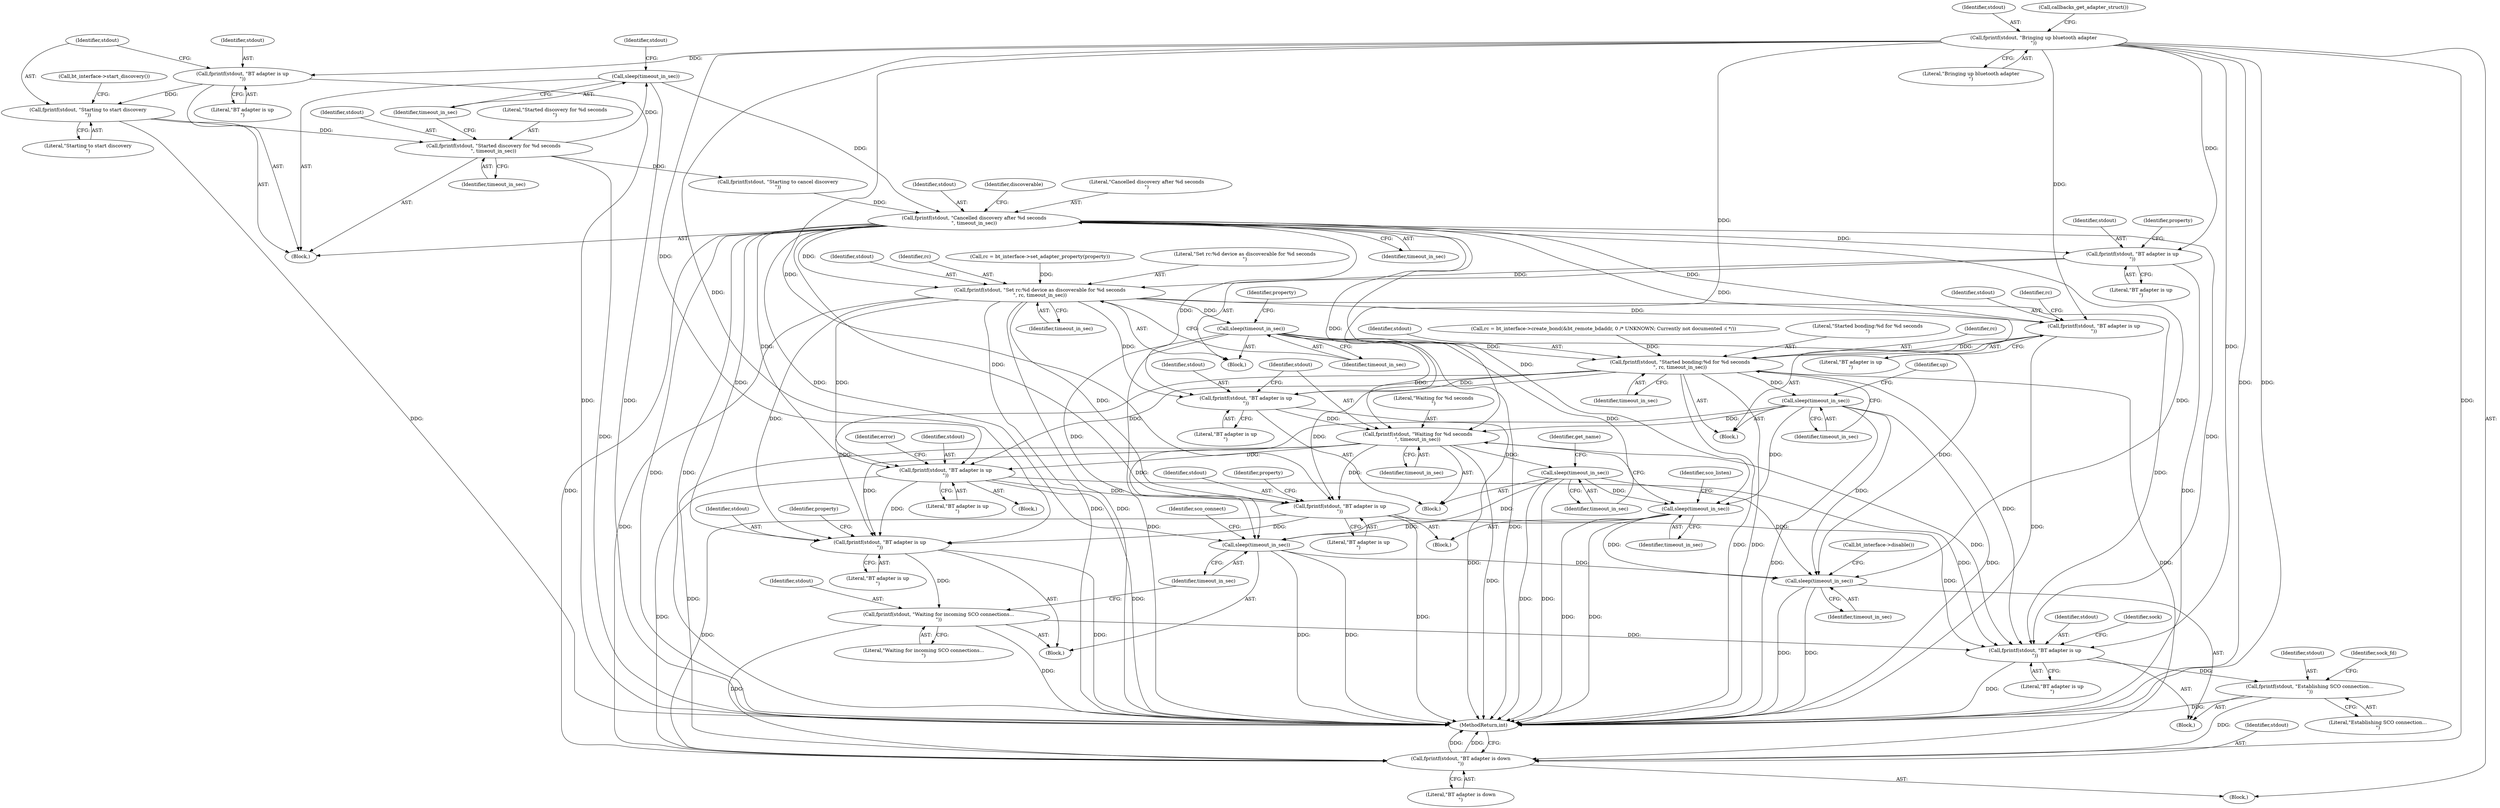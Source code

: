 digraph "0_Android_37c88107679d36c419572732b4af6e18bb2f7dce_6@API" {
"1000213" [label="(Call,sleep(timeout_in_sec))"];
"1000209" [label="(Call,fprintf(stdout, \"Started discovery for %d seconds\n\", timeout_in_sec))"];
"1000203" [label="(Call,fprintf(stdout, \"Starting to start discovery\n\"))"];
"1000200" [label="(Call,fprintf(stdout, \"BT adapter is up\n\"))"];
"1000181" [label="(Call,fprintf(stdout, \"Bringing up bluetooth adapter\n\"))"];
"1000221" [label="(Call,fprintf(stdout, \"Cancelled discovery after %d seconds\n\", timeout_in_sec))"];
"1000231" [label="(Call,fprintf(stdout, \"BT adapter is up\n\"))"];
"1000244" [label="(Call,fprintf(stdout, \"Set rc:%d device as discoverable for %d seconds\n\", rc, timeout_in_sec))"];
"1000249" [label="(Call,sleep(timeout_in_sec))"];
"1000279" [label="(Call,fprintf(stdout, \"Started bonding:%d for %d seconds\n\", rc, timeout_in_sec))"];
"1000284" [label="(Call,sleep(timeout_in_sec))"];
"1000295" [label="(Call,fprintf(stdout, \"Waiting for %d seconds\n\", timeout_in_sec))"];
"1000299" [label="(Call,sleep(timeout_in_sec))"];
"1000399" [label="(Call,sleep(timeout_in_sec))"];
"1000483" [label="(Call,sleep(timeout_in_sec))"];
"1000570" [label="(Call,sleep(timeout_in_sec))"];
"1000307" [label="(Call,fprintf(stdout, \"BT adapter is up\n\"))"];
"1000353" [label="(Call,fprintf(stdout, \"BT adapter is up\n\"))"];
"1000407" [label="(Call,fprintf(stdout, \"BT adapter is up\n\"))"];
"1000480" [label="(Call,fprintf(stdout, \"Waiting for incoming SCO connections...\n\"))"];
"1000501" [label="(Call,fprintf(stdout, \"BT adapter is up\n\"))"];
"1000541" [label="(Call,fprintf(stdout, \"Establishing SCO connection...\n\"))"];
"1000575" [label="(Call,fprintf(stdout, \"BT adapter is down\n\"))"];
"1000292" [label="(Call,fprintf(stdout, \"BT adapter is up\n\"))"];
"1000269" [label="(Call,fprintf(stdout, \"BT adapter is up\n\"))"];
"1000231" [label="(Call,fprintf(stdout, \"BT adapter is up\n\"))"];
"1000541" [label="(Call,fprintf(stdout, \"Establishing SCO connection...\n\"))"];
"1000269" [label="(Call,fprintf(stdout, \"BT adapter is up\n\"))"];
"1000355" [label="(Literal,\"BT adapter is up\n\")"];
"1000482" [label="(Literal,\"Waiting for incoming SCO connections...\n\")"];
"1000200" [label="(Call,fprintf(stdout, \"BT adapter is up\n\"))"];
"1000222" [label="(Identifier,stdout)"];
"1000284" [label="(Call,sleep(timeout_in_sec))"];
"1000481" [label="(Identifier,stdout)"];
"1000207" [label="(Call,bt_interface->start_discovery())"];
"1000573" [label="(Call,bt_interface->disable())"];
"1000249" [label="(Call,sleep(timeout_in_sec))"];
"1000484" [label="(Identifier,timeout_in_sec)"];
"1000283" [label="(Identifier,timeout_in_sec)"];
"1000543" [label="(Literal,\"Establishing SCO connection...\n\")"];
"1000486" [label="(Identifier,sco_connect)"];
"1000210" [label="(Identifier,stdout)"];
"1000487" [label="(Block,)"];
"1000246" [label="(Literal,\"Set rc:%d device as discoverable for %d seconds\n\")"];
"1000212" [label="(Identifier,timeout_in_sec)"];
"1000309" [label="(Literal,\"BT adapter is up\n\")"];
"1000271" [label="(Literal,\"BT adapter is up\n\")"];
"1000292" [label="(Call,fprintf(stdout, \"BT adapter is up\n\"))"];
"1000280" [label="(Identifier,stdout)"];
"1000403" [label="(Block,)"];
"1000245" [label="(Identifier,stdout)"];
"1000227" [label="(Block,)"];
"1000501" [label="(Call,fprintf(stdout, \"BT adapter is up\n\"))"];
"1000303" [label="(Block,)"];
"1000205" [label="(Literal,\"Starting to start discovery\n\")"];
"1000407" [label="(Call,fprintf(stdout, \"BT adapter is up\n\"))"];
"1000313" [label="(Identifier,error)"];
"1000203" [label="(Call,fprintf(stdout, \"Starting to start discovery\n\"))"];
"1000226" [label="(Identifier,discoverable)"];
"1000287" [label="(Identifier,up)"];
"1000244" [label="(Call,fprintf(stdout, \"Set rc:%d device as discoverable for %d seconds\n\", rc, timeout_in_sec))"];
"1000358" [label="(Identifier,property)"];
"1000202" [label="(Literal,\"BT adapter is up\n\")"];
"1000302" [label="(Identifier,get_name)"];
"1000308" [label="(Identifier,stdout)"];
"1000216" [label="(Identifier,stdout)"];
"1000285" [label="(Identifier,timeout_in_sec)"];
"1000247" [label="(Identifier,rc)"];
"1000576" [label="(Identifier,stdout)"];
"1000250" [label="(Identifier,timeout_in_sec)"];
"1000273" [label="(Call,rc = bt_interface->create_bond(&bt_remote_bdaddr, 0 /* UNKNOWN; Currently not documented :( */))"];
"1000288" [label="(Block,)"];
"1000232" [label="(Identifier,stdout)"];
"1000183" [label="(Literal,\"Bringing up bluetooth adapter\n\")"];
"1000575" [label="(Call,fprintf(stdout, \"BT adapter is down\n\"))"];
"1000307" [label="(Call,fprintf(stdout, \"BT adapter is up\n\"))"];
"1000270" [label="(Identifier,stdout)"];
"1000233" [label="(Literal,\"BT adapter is up\n\")"];
"1000480" [label="(Call,fprintf(stdout, \"Waiting for incoming SCO connections...\n\"))"];
"1000542" [label="(Identifier,stdout)"];
"1000213" [label="(Call,sleep(timeout_in_sec))"];
"1000546" [label="(Identifier,sock_fd)"];
"1000400" [label="(Identifier,timeout_in_sec)"];
"1000215" [label="(Call,fprintf(stdout, \"Starting to cancel discovery\n\"))"];
"1000295" [label="(Call,fprintf(stdout, \"Waiting for %d seconds\n\", timeout_in_sec))"];
"1000412" [label="(Identifier,property)"];
"1000204" [label="(Identifier,stdout)"];
"1000201" [label="(Identifier,stdout)"];
"1000399" [label="(Call,sleep(timeout_in_sec))"];
"1000297" [label="(Literal,\"Waiting for %d seconds\n\")"];
"1000182" [label="(Identifier,stdout)"];
"1000298" [label="(Identifier,timeout_in_sec)"];
"1000349" [label="(Block,)"];
"1000300" [label="(Identifier,timeout_in_sec)"];
"1000281" [label="(Literal,\"Started bonding:%d for %d seconds\n\")"];
"1000299" [label="(Call,sleep(timeout_in_sec))"];
"1000223" [label="(Literal,\"Cancelled discovery after %d seconds\n\")"];
"1000296" [label="(Identifier,stdout)"];
"1000274" [label="(Identifier,rc)"];
"1000214" [label="(Identifier,timeout_in_sec)"];
"1000570" [label="(Call,sleep(timeout_in_sec))"];
"1000293" [label="(Identifier,stdout)"];
"1000571" [label="(Identifier,timeout_in_sec)"];
"1000187" [label="(Call,callbacks_get_adapter_struct())"];
"1000248" [label="(Identifier,timeout_in_sec)"];
"1000252" [label="(Identifier,property)"];
"1000502" [label="(Identifier,stdout)"];
"1000279" [label="(Call,fprintf(stdout, \"Started bonding:%d for %d seconds\n\", rc, timeout_in_sec))"];
"1000408" [label="(Identifier,stdout)"];
"1000224" [label="(Identifier,timeout_in_sec)"];
"1000221" [label="(Call,fprintf(stdout, \"Cancelled discovery after %d seconds\n\", timeout_in_sec))"];
"1000354" [label="(Identifier,stdout)"];
"1000209" [label="(Call,fprintf(stdout, \"Started discovery for %d seconds\n\", timeout_in_sec))"];
"1000294" [label="(Literal,\"BT adapter is up\n\")"];
"1000181" [label="(Call,fprintf(stdout, \"Bringing up bluetooth adapter\n\"))"];
"1000503" [label="(Literal,\"BT adapter is up\n\")"];
"1000506" [label="(Identifier,sock)"];
"1000236" [label="(Identifier,property)"];
"1000240" [label="(Call,rc = bt_interface->set_adapter_property(property))"];
"1000483" [label="(Call,sleep(timeout_in_sec))"];
"1000402" [label="(Identifier,sco_listen)"];
"1000282" [label="(Identifier,rc)"];
"1000104" [label="(Block,)"];
"1000578" [label="(MethodReturn,int)"];
"1000353" [label="(Call,fprintf(stdout, \"BT adapter is up\n\"))"];
"1000196" [label="(Block,)"];
"1000409" [label="(Literal,\"BT adapter is up\n\")"];
"1000255" [label="(Block,)"];
"1000577" [label="(Literal,\"BT adapter is down\n\")"];
"1000211" [label="(Literal,\"Started discovery for %d seconds\n\")"];
"1000213" -> "1000196"  [label="AST: "];
"1000213" -> "1000214"  [label="CFG: "];
"1000214" -> "1000213"  [label="AST: "];
"1000216" -> "1000213"  [label="CFG: "];
"1000213" -> "1000578"  [label="DDG: "];
"1000209" -> "1000213"  [label="DDG: "];
"1000213" -> "1000221"  [label="DDG: "];
"1000209" -> "1000196"  [label="AST: "];
"1000209" -> "1000212"  [label="CFG: "];
"1000210" -> "1000209"  [label="AST: "];
"1000211" -> "1000209"  [label="AST: "];
"1000212" -> "1000209"  [label="AST: "];
"1000214" -> "1000209"  [label="CFG: "];
"1000209" -> "1000578"  [label="DDG: "];
"1000203" -> "1000209"  [label="DDG: "];
"1000209" -> "1000215"  [label="DDG: "];
"1000203" -> "1000196"  [label="AST: "];
"1000203" -> "1000205"  [label="CFG: "];
"1000204" -> "1000203"  [label="AST: "];
"1000205" -> "1000203"  [label="AST: "];
"1000207" -> "1000203"  [label="CFG: "];
"1000203" -> "1000578"  [label="DDG: "];
"1000200" -> "1000203"  [label="DDG: "];
"1000200" -> "1000196"  [label="AST: "];
"1000200" -> "1000202"  [label="CFG: "];
"1000201" -> "1000200"  [label="AST: "];
"1000202" -> "1000200"  [label="AST: "];
"1000204" -> "1000200"  [label="CFG: "];
"1000200" -> "1000578"  [label="DDG: "];
"1000181" -> "1000200"  [label="DDG: "];
"1000181" -> "1000104"  [label="AST: "];
"1000181" -> "1000183"  [label="CFG: "];
"1000182" -> "1000181"  [label="AST: "];
"1000183" -> "1000181"  [label="AST: "];
"1000187" -> "1000181"  [label="CFG: "];
"1000181" -> "1000578"  [label="DDG: "];
"1000181" -> "1000578"  [label="DDG: "];
"1000181" -> "1000231"  [label="DDG: "];
"1000181" -> "1000269"  [label="DDG: "];
"1000181" -> "1000292"  [label="DDG: "];
"1000181" -> "1000307"  [label="DDG: "];
"1000181" -> "1000353"  [label="DDG: "];
"1000181" -> "1000407"  [label="DDG: "];
"1000181" -> "1000501"  [label="DDG: "];
"1000181" -> "1000575"  [label="DDG: "];
"1000221" -> "1000196"  [label="AST: "];
"1000221" -> "1000224"  [label="CFG: "];
"1000222" -> "1000221"  [label="AST: "];
"1000223" -> "1000221"  [label="AST: "];
"1000224" -> "1000221"  [label="AST: "];
"1000226" -> "1000221"  [label="CFG: "];
"1000221" -> "1000578"  [label="DDG: "];
"1000221" -> "1000578"  [label="DDG: "];
"1000215" -> "1000221"  [label="DDG: "];
"1000221" -> "1000231"  [label="DDG: "];
"1000221" -> "1000244"  [label="DDG: "];
"1000221" -> "1000269"  [label="DDG: "];
"1000221" -> "1000279"  [label="DDG: "];
"1000221" -> "1000292"  [label="DDG: "];
"1000221" -> "1000295"  [label="DDG: "];
"1000221" -> "1000307"  [label="DDG: "];
"1000221" -> "1000353"  [label="DDG: "];
"1000221" -> "1000399"  [label="DDG: "];
"1000221" -> "1000407"  [label="DDG: "];
"1000221" -> "1000483"  [label="DDG: "];
"1000221" -> "1000501"  [label="DDG: "];
"1000221" -> "1000570"  [label="DDG: "];
"1000221" -> "1000575"  [label="DDG: "];
"1000231" -> "1000227"  [label="AST: "];
"1000231" -> "1000233"  [label="CFG: "];
"1000232" -> "1000231"  [label="AST: "];
"1000233" -> "1000231"  [label="AST: "];
"1000236" -> "1000231"  [label="CFG: "];
"1000231" -> "1000578"  [label="DDG: "];
"1000231" -> "1000244"  [label="DDG: "];
"1000244" -> "1000227"  [label="AST: "];
"1000244" -> "1000248"  [label="CFG: "];
"1000245" -> "1000244"  [label="AST: "];
"1000246" -> "1000244"  [label="AST: "];
"1000247" -> "1000244"  [label="AST: "];
"1000248" -> "1000244"  [label="AST: "];
"1000250" -> "1000244"  [label="CFG: "];
"1000244" -> "1000578"  [label="DDG: "];
"1000244" -> "1000578"  [label="DDG: "];
"1000240" -> "1000244"  [label="DDG: "];
"1000244" -> "1000249"  [label="DDG: "];
"1000244" -> "1000269"  [label="DDG: "];
"1000244" -> "1000292"  [label="DDG: "];
"1000244" -> "1000307"  [label="DDG: "];
"1000244" -> "1000353"  [label="DDG: "];
"1000244" -> "1000407"  [label="DDG: "];
"1000244" -> "1000501"  [label="DDG: "];
"1000244" -> "1000575"  [label="DDG: "];
"1000249" -> "1000227"  [label="AST: "];
"1000249" -> "1000250"  [label="CFG: "];
"1000250" -> "1000249"  [label="AST: "];
"1000252" -> "1000249"  [label="CFG: "];
"1000249" -> "1000578"  [label="DDG: "];
"1000249" -> "1000578"  [label="DDG: "];
"1000249" -> "1000279"  [label="DDG: "];
"1000249" -> "1000295"  [label="DDG: "];
"1000249" -> "1000399"  [label="DDG: "];
"1000249" -> "1000483"  [label="DDG: "];
"1000249" -> "1000570"  [label="DDG: "];
"1000279" -> "1000255"  [label="AST: "];
"1000279" -> "1000283"  [label="CFG: "];
"1000280" -> "1000279"  [label="AST: "];
"1000281" -> "1000279"  [label="AST: "];
"1000282" -> "1000279"  [label="AST: "];
"1000283" -> "1000279"  [label="AST: "];
"1000285" -> "1000279"  [label="CFG: "];
"1000279" -> "1000578"  [label="DDG: "];
"1000279" -> "1000578"  [label="DDG: "];
"1000269" -> "1000279"  [label="DDG: "];
"1000273" -> "1000279"  [label="DDG: "];
"1000279" -> "1000284"  [label="DDG: "];
"1000279" -> "1000292"  [label="DDG: "];
"1000279" -> "1000307"  [label="DDG: "];
"1000279" -> "1000353"  [label="DDG: "];
"1000279" -> "1000407"  [label="DDG: "];
"1000279" -> "1000501"  [label="DDG: "];
"1000279" -> "1000575"  [label="DDG: "];
"1000284" -> "1000255"  [label="AST: "];
"1000284" -> "1000285"  [label="CFG: "];
"1000285" -> "1000284"  [label="AST: "];
"1000287" -> "1000284"  [label="CFG: "];
"1000284" -> "1000578"  [label="DDG: "];
"1000284" -> "1000578"  [label="DDG: "];
"1000284" -> "1000295"  [label="DDG: "];
"1000284" -> "1000399"  [label="DDG: "];
"1000284" -> "1000483"  [label="DDG: "];
"1000284" -> "1000570"  [label="DDG: "];
"1000295" -> "1000288"  [label="AST: "];
"1000295" -> "1000298"  [label="CFG: "];
"1000296" -> "1000295"  [label="AST: "];
"1000297" -> "1000295"  [label="AST: "];
"1000298" -> "1000295"  [label="AST: "];
"1000300" -> "1000295"  [label="CFG: "];
"1000295" -> "1000578"  [label="DDG: "];
"1000292" -> "1000295"  [label="DDG: "];
"1000295" -> "1000299"  [label="DDG: "];
"1000295" -> "1000307"  [label="DDG: "];
"1000295" -> "1000353"  [label="DDG: "];
"1000295" -> "1000407"  [label="DDG: "];
"1000295" -> "1000501"  [label="DDG: "];
"1000295" -> "1000575"  [label="DDG: "];
"1000299" -> "1000288"  [label="AST: "];
"1000299" -> "1000300"  [label="CFG: "];
"1000300" -> "1000299"  [label="AST: "];
"1000302" -> "1000299"  [label="CFG: "];
"1000299" -> "1000578"  [label="DDG: "];
"1000299" -> "1000578"  [label="DDG: "];
"1000299" -> "1000399"  [label="DDG: "];
"1000299" -> "1000483"  [label="DDG: "];
"1000299" -> "1000570"  [label="DDG: "];
"1000399" -> "1000349"  [label="AST: "];
"1000399" -> "1000400"  [label="CFG: "];
"1000400" -> "1000399"  [label="AST: "];
"1000402" -> "1000399"  [label="CFG: "];
"1000399" -> "1000578"  [label="DDG: "];
"1000399" -> "1000578"  [label="DDG: "];
"1000399" -> "1000483"  [label="DDG: "];
"1000399" -> "1000570"  [label="DDG: "];
"1000483" -> "1000403"  [label="AST: "];
"1000483" -> "1000484"  [label="CFG: "];
"1000484" -> "1000483"  [label="AST: "];
"1000486" -> "1000483"  [label="CFG: "];
"1000483" -> "1000578"  [label="DDG: "];
"1000483" -> "1000578"  [label="DDG: "];
"1000483" -> "1000570"  [label="DDG: "];
"1000570" -> "1000487"  [label="AST: "];
"1000570" -> "1000571"  [label="CFG: "];
"1000571" -> "1000570"  [label="AST: "];
"1000573" -> "1000570"  [label="CFG: "];
"1000570" -> "1000578"  [label="DDG: "];
"1000570" -> "1000578"  [label="DDG: "];
"1000307" -> "1000303"  [label="AST: "];
"1000307" -> "1000309"  [label="CFG: "];
"1000308" -> "1000307"  [label="AST: "];
"1000309" -> "1000307"  [label="AST: "];
"1000313" -> "1000307"  [label="CFG: "];
"1000307" -> "1000578"  [label="DDG: "];
"1000307" -> "1000353"  [label="DDG: "];
"1000307" -> "1000407"  [label="DDG: "];
"1000307" -> "1000501"  [label="DDG: "];
"1000307" -> "1000575"  [label="DDG: "];
"1000353" -> "1000349"  [label="AST: "];
"1000353" -> "1000355"  [label="CFG: "];
"1000354" -> "1000353"  [label="AST: "];
"1000355" -> "1000353"  [label="AST: "];
"1000358" -> "1000353"  [label="CFG: "];
"1000353" -> "1000578"  [label="DDG: "];
"1000353" -> "1000407"  [label="DDG: "];
"1000353" -> "1000501"  [label="DDG: "];
"1000353" -> "1000575"  [label="DDG: "];
"1000407" -> "1000403"  [label="AST: "];
"1000407" -> "1000409"  [label="CFG: "];
"1000408" -> "1000407"  [label="AST: "];
"1000409" -> "1000407"  [label="AST: "];
"1000412" -> "1000407"  [label="CFG: "];
"1000407" -> "1000578"  [label="DDG: "];
"1000407" -> "1000480"  [label="DDG: "];
"1000480" -> "1000403"  [label="AST: "];
"1000480" -> "1000482"  [label="CFG: "];
"1000481" -> "1000480"  [label="AST: "];
"1000482" -> "1000480"  [label="AST: "];
"1000484" -> "1000480"  [label="CFG: "];
"1000480" -> "1000578"  [label="DDG: "];
"1000480" -> "1000501"  [label="DDG: "];
"1000480" -> "1000575"  [label="DDG: "];
"1000501" -> "1000487"  [label="AST: "];
"1000501" -> "1000503"  [label="CFG: "];
"1000502" -> "1000501"  [label="AST: "];
"1000503" -> "1000501"  [label="AST: "];
"1000506" -> "1000501"  [label="CFG: "];
"1000501" -> "1000578"  [label="DDG: "];
"1000501" -> "1000541"  [label="DDG: "];
"1000541" -> "1000487"  [label="AST: "];
"1000541" -> "1000543"  [label="CFG: "];
"1000542" -> "1000541"  [label="AST: "];
"1000543" -> "1000541"  [label="AST: "];
"1000546" -> "1000541"  [label="CFG: "];
"1000541" -> "1000578"  [label="DDG: "];
"1000541" -> "1000575"  [label="DDG: "];
"1000575" -> "1000104"  [label="AST: "];
"1000575" -> "1000577"  [label="CFG: "];
"1000576" -> "1000575"  [label="AST: "];
"1000577" -> "1000575"  [label="AST: "];
"1000578" -> "1000575"  [label="CFG: "];
"1000575" -> "1000578"  [label="DDG: "];
"1000575" -> "1000578"  [label="DDG: "];
"1000292" -> "1000288"  [label="AST: "];
"1000292" -> "1000294"  [label="CFG: "];
"1000293" -> "1000292"  [label="AST: "];
"1000294" -> "1000292"  [label="AST: "];
"1000296" -> "1000292"  [label="CFG: "];
"1000292" -> "1000578"  [label="DDG: "];
"1000269" -> "1000255"  [label="AST: "];
"1000269" -> "1000271"  [label="CFG: "];
"1000270" -> "1000269"  [label="AST: "];
"1000271" -> "1000269"  [label="AST: "];
"1000274" -> "1000269"  [label="CFG: "];
"1000269" -> "1000578"  [label="DDG: "];
}
